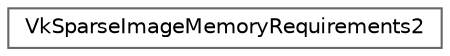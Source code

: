 digraph "类继承关系图"
{
 // LATEX_PDF_SIZE
  bgcolor="transparent";
  edge [fontname=Helvetica,fontsize=10,labelfontname=Helvetica,labelfontsize=10];
  node [fontname=Helvetica,fontsize=10,shape=box,height=0.2,width=0.4];
  rankdir="LR";
  Node0 [id="Node000000",label="VkSparseImageMemoryRequirements2",height=0.2,width=0.4,color="grey40", fillcolor="white", style="filled",URL="$struct_vk_sparse_image_memory_requirements2.html",tooltip=" "];
}
